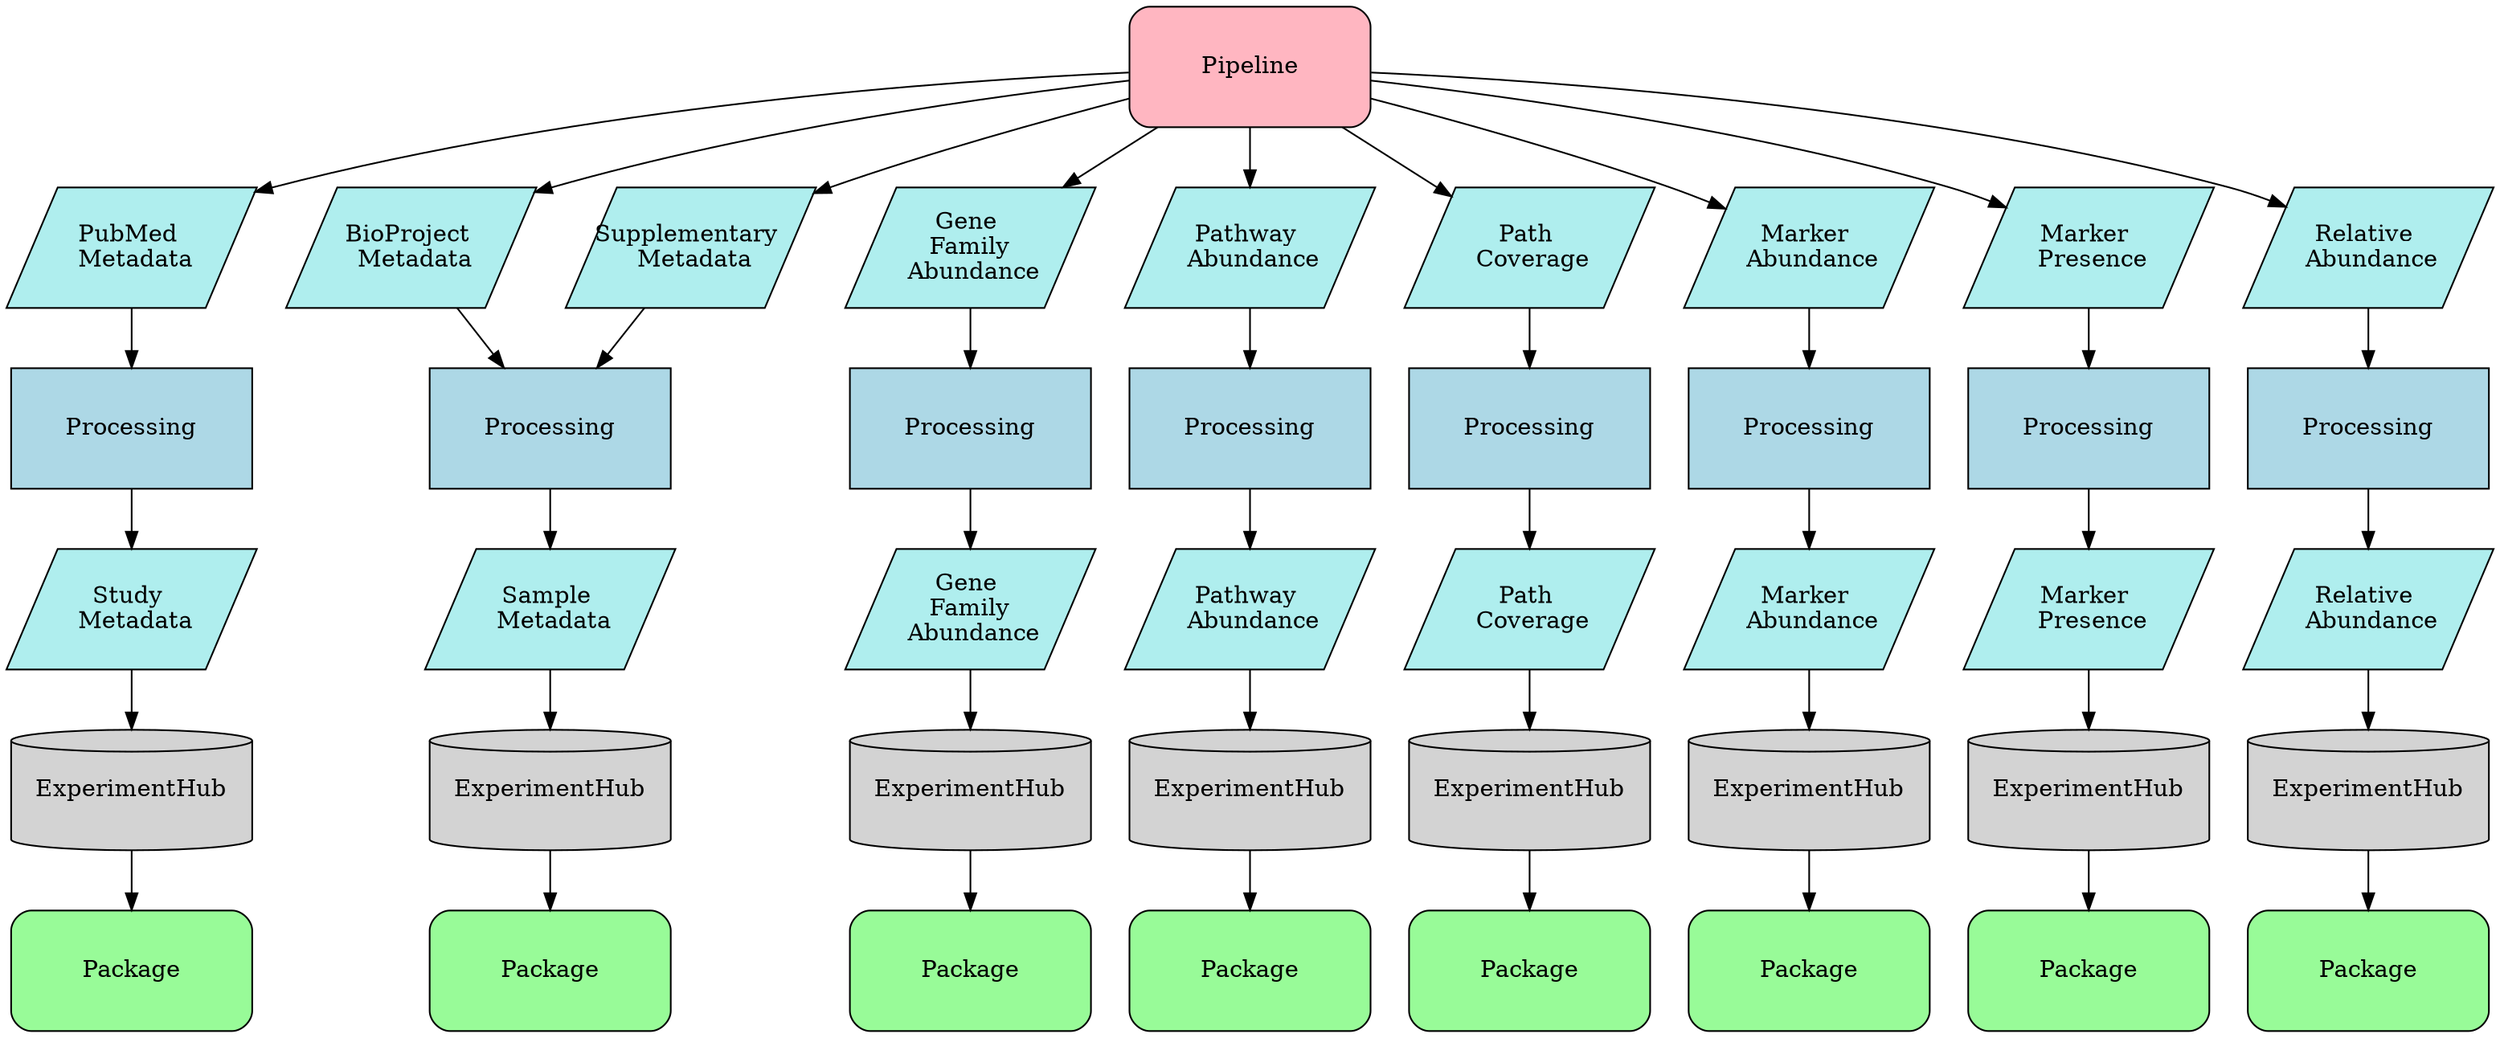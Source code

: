 digraph {
  node [fixedsize=true height=1 width=2]
  
  node [fillcolor=paleturquoise shape=parallelogram style=filled]
  I1001 [label="PubMed \n Metadata"]
  I1002 [label="BioProject \n Metadata"]
  I1003 [label="Supplementary \n Metadata"]
  I1004 [label="Gene \n Family \n Abundance"]
  I1005 [label="Pathway \n Abundance"]
  I1006 [label="Path \n Coverage"]
  I1007 [label="Marker \n Abundance"]
  I1008 [label="Marker \n Presence"]
  I1009 [label="Relative \n Abundance"]
  I1010 [label="Study \n Metadata"]
  I1011 [label="Sample \n Metadata"]
  
  I1012 [label="Gene \n Family \n Abundance"]
  I1013 [label="Pathway \n Abundance"]
  I1014 [label="Path \n Coverage"]
  I1015 [label="Marker \n Abundance"]
  I1016 [label="Marker \n Presence"]
  I1017 [label="Relative \n Abundance"]
  
  node [fillcolor=lightblue height=1 shape=rectangle style=filled]
  P1001 [label="Processing"]
  P1002 [label="Processing"]
  P1003 [label="Processing"]
  P1004 [label="Processing"]
  P1005 [label="Processing"]
  P1006 [label="Processing"]
  P1007 [label="Processing"]
  P1008 [label="Processing"]

  node [fillcolor=lightgray shape=cylinder style=filled]
  S1001 [label="ExperimentHub"]
  S1002 [label="ExperimentHub"]
  S1003 [label="ExperimentHub"]
  S1004 [label="ExperimentHub"]
  S1005 [label="ExperimentHub"]
  S1006 [label="ExperimentHub"]
  S1007 [label="ExperimentHub"]
  S1008 [label="ExperimentHub"]
  
  node [fillcolor=lightpink shape=rectangle style="filled,rounded"]
  T1001 [label="Pipeline"]
  
  node [fillcolor=palegreen shape=rectangle style="filled,rounded"]
  T2001 [label="Package"]
  T2002 [label="Package"]
  T2003 [label="Package"]
  T2004 [label="Package"]
  T2005 [label="Package"]
  T2006 [label="Package"]
  T2007 [label="Package"]
  T2008 [label="Package"]
  
  T1001 -> {I1001 I1002 I1003 I1004 I1005 I1006 I1007 I1008 I1009}
  
  I1001 -> P1001
  {I1002 I1003} -> P1002
  I1004 -> P1003
  I1005 -> P1004
  I1006 -> P1005
  I1007 -> P1006
  I1008 -> P1007
  I1009 -> P1008
  
  P1001 -> I1010
  P1002 -> I1011
  P1003 -> I1012
  P1004 -> I1013
  P1005 -> I1014
  P1006 -> I1015
  P1007 -> I1016
  P1008 -> I1017
  
  I1010 -> S1001
  I1011 -> S1002
  I1012 -> S1003
  I1013 -> S1004
  I1014 -> S1005
  I1015 -> S1006
  I1016 -> S1007
  I1017 -> S1008
  
  S1001 -> T2001
  S1002 -> T2002
  S1003 -> T2003
  S1004 -> T2004
  S1005 -> T2005
  S1006 -> T2006
  S1007 -> T2007
  S1008 -> T2008
}
